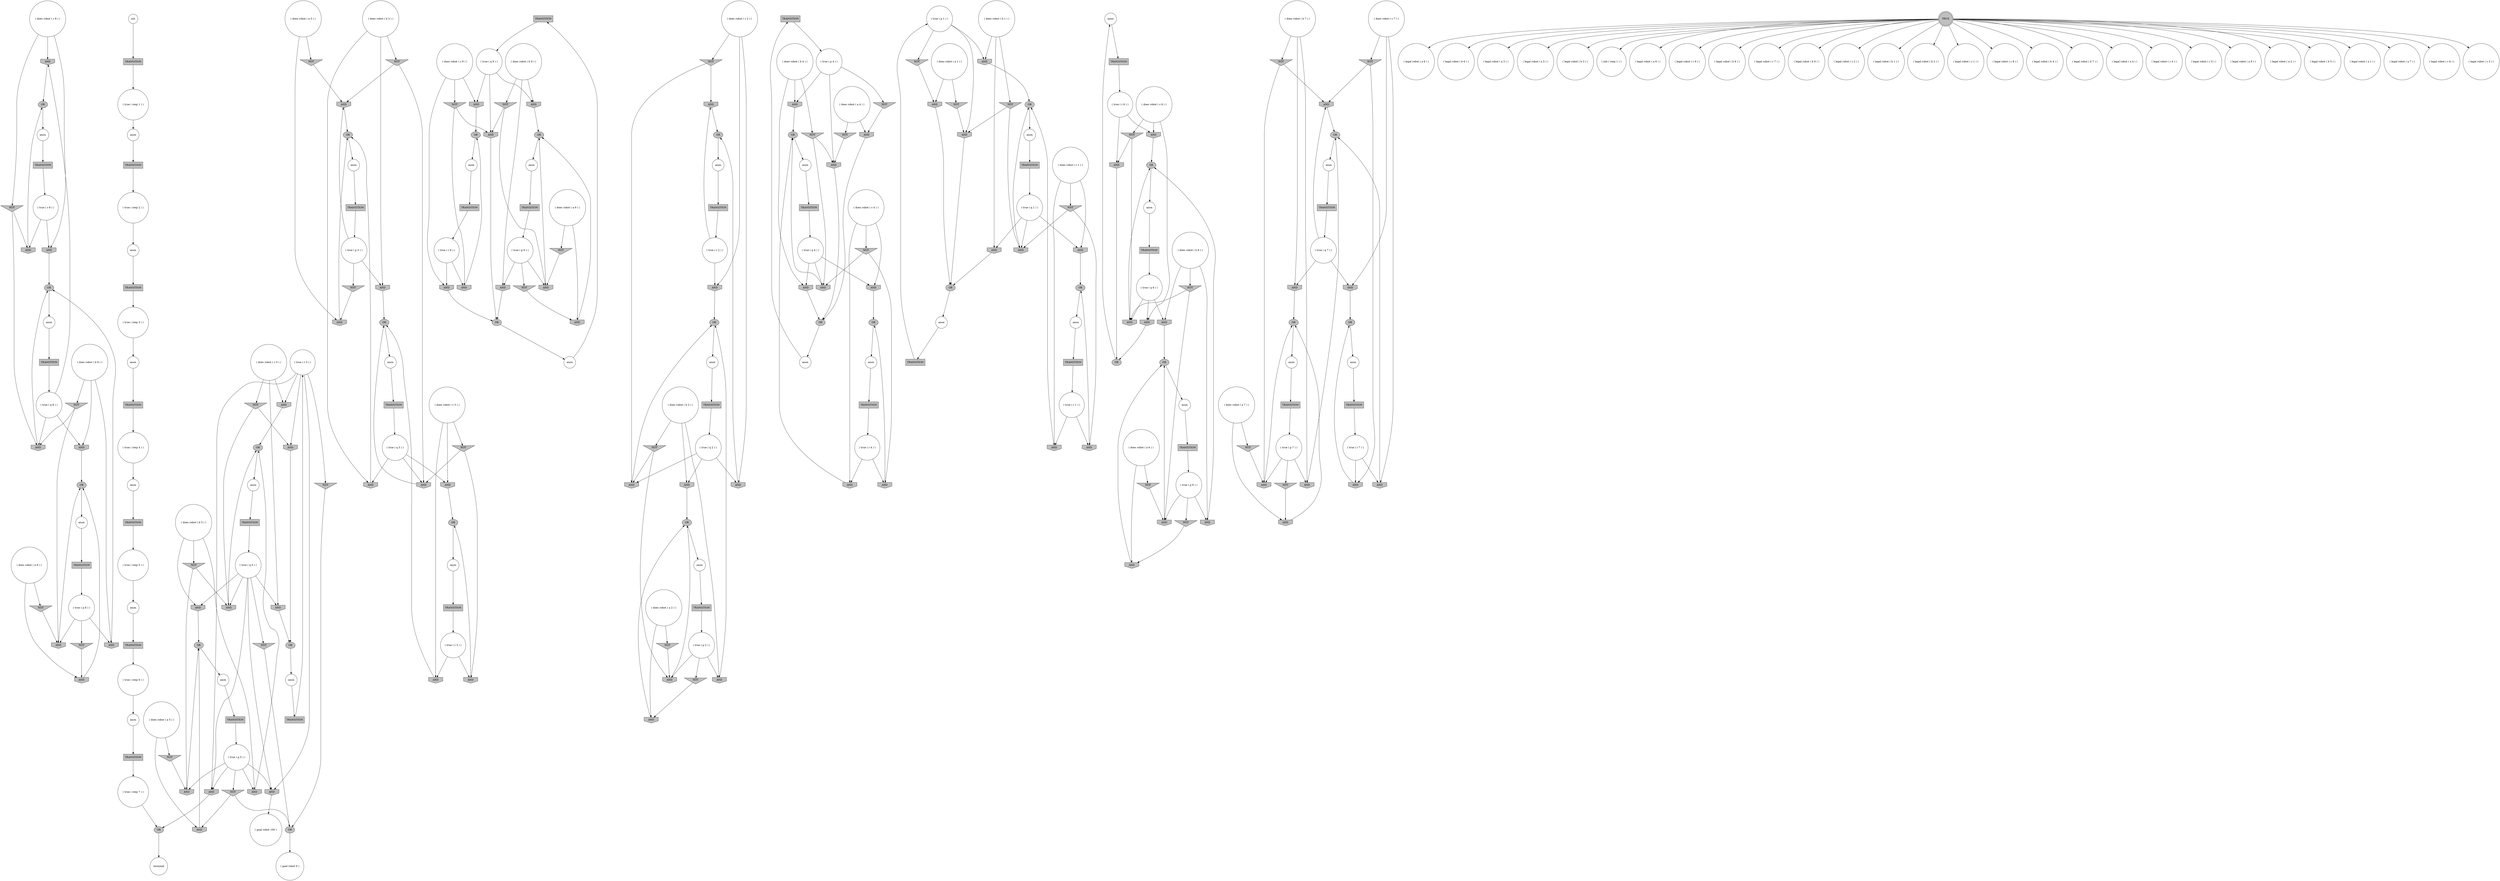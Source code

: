 digraph propNet
{
	"@e2a5ab9"[shape=invhouse, style= filled, fillcolor=grey, label="AND"]; "@e2a5ab9"->"@5554ea79"; 
	"@326147d9"[shape=ellipse, style= filled, fillcolor=grey, label="OR"]; "@326147d9"->"@10b41166"; 
	"@b364dcb"[shape=circle, style= filled, fillcolor=white, label="( does robot ( b 5 ) )"]; "@b364dcb"->"@50a69b6b"; "@b364dcb"->"@1b8d4c9a"; "@b364dcb"->"@1a2d502d"; 
	"@40c07527"[shape=invhouse, style= filled, fillcolor=grey, label="AND"]; "@40c07527"->"@495a2dc4"; 
	"@7eaa2ef2"[shape=circle, style= filled, fillcolor=white, label="( true ( q 8 ) )"]; "@7eaa2ef2"->"@e2a5ab9"; "@7eaa2ef2"->"@411b1d80"; "@7eaa2ef2"->"@2d9f90e3"; 
	"@268c858a"[shape=box, style= filled, fillcolor=grey, label="TRANSITION"]; "@268c858a"->"@5c0ad483"; 
	"@29b22d99"[shape=circle, style= filled, fillcolor=white, label="( does robot ( c 2 ) )"]; "@29b22d99"->"@70cfad31"; "@29b22d99"->"@5796de29"; "@29b22d99"->"@7bf52460"; 
	"@3852eef4"[shape=invhouse, style= filled, fillcolor=grey, label="AND"]; "@3852eef4"->"@47503458"; 
	"@268be9ef"[shape=circle, style= filled, fillcolor=white, label="( true ( r 2 ) )"]; "@268be9ef"->"@5796de29"; "@268be9ef"->"@5273a5d3"; 
	"@4604a96a"[shape=box, style= filled, fillcolor=grey, label="TRANSITION"]; "@4604a96a"->"@7307f742"; 
	"@2945c761"[shape=circle, style= filled, fillcolor=white, label="( true ( p 1 ) )"]; "@2945c761"->"@3fcac3fa"; "@2945c761"->"@24fe2558"; "@2945c761"->"@617d7c7f"; 
	"@1c87093"[shape=ellipse, style= filled, fillcolor=grey, label="OR"]; "@1c87093"->"@e56c3cf"; 
	"@7878529d"[shape=circle, style= filled, fillcolor=white, label="anon"]; "@7878529d"->"@3d6721bd"; 
	"@566a2f81"[shape=circle, style= filled, fillcolor=white, label="anon"]; "@566a2f81"->"@52257b34"; 
	"@815a3a1"[shape=circle, style= filled, fillcolor=white, label="( true ( step 7 ) )"]; "@815a3a1"->"@2d14d18f"; 
	"@7e4e194f"[shape=circle, style= filled, fillcolor=white, label="( does robot ( b 7 ) )"]; "@7e4e194f"->"@395fd251"; "@7e4e194f"->"@26796e1c"; "@7e4e194f"->"@20c62080"; 
	"@34115512"[shape=circle, style= filled, fillcolor=white, label="( true ( step 3 ) )"]; "@34115512"->"@71ce5e7a"; 
	"@6243487e"[shape=box, style= filled, fillcolor=grey, label="TRANSITION"]; "@6243487e"->"@4a6e0a9"; 
	"@28294f62"[shape=ellipse, style= filled, fillcolor=grey, label="OR"]; "@28294f62"->"@301abf87"; 
	"@4fb595f3"[shape=invtriangle, style= filled, fillcolor=grey, label="NOT"]; "@4fb595f3"->"@326147d9"; 
	"@2fbef1ac"[shape=circle, style= filled, fillcolor=white, label="( true ( q 6 ) )"]; "@2fbef1ac"->"@612e4cd"; "@2fbef1ac"->"@5ff6de1"; "@2fbef1ac"->"@6ad2b64e"; 
	"@190872ce"[shape=invhouse, style= filled, fillcolor=grey, label="AND"]; "@190872ce"->"@5e54777e"; 
	"@28a50da4"[shape=ellipse, style= filled, fillcolor=grey, label="OR"]; "@28a50da4"->"@6c229ed4"; 
	"@78cd6aa0"[shape=invhouse, style= filled, fillcolor=grey, label="AND"]; "@78cd6aa0"->"@40537935"; 
	"@35de4376"[shape=invtriangle, style= filled, fillcolor=grey, label="NOT"]; "@35de4376"->"@2d9f90e3"; "@35de4376"->"@131f139b"; 
	"@6789b939"[shape=ellipse, style= filled, fillcolor=grey, label="OR"]; "@6789b939"->"@2df824a"; 
	"@54cb2185"[shape=invhouse, style= filled, fillcolor=grey, label="AND"]; "@54cb2185"->"@1fe2c9bf"; 
	"@6ad2b64e"[shape=invhouse, style= filled, fillcolor=grey, label="AND"]; "@6ad2b64e"->"@10e9df"; 
	"@651e67c"[shape=circle, style= filled, fillcolor=white, label="( true ( r 9 ) )"]; "@651e67c"->"@71b493c6"; "@651e67c"->"@3852eef4"; 
	"@39edd9b3"[shape=circle, style= filled, fillcolor=white, label="anon"]; "@39edd9b3"->"@1abbbd0e"; 
	"@2d14d18f"[shape=ellipse, style= filled, fillcolor=grey, label="OR"]; "@2d14d18f"->"@31ca1a68"; 
	"@66fbf51d"[shape=ellipse, style= filled, fillcolor=grey, label="OR"]; "@66fbf51d"->"@279977bd"; 
	"@2df824a"[shape=circle, style= filled, fillcolor=white, label="anon"]; "@2df824a"->"@92ca580"; 
	"@38ca6cea"[shape=invtriangle, style= filled, fillcolor=grey, label="NOT"]; "@38ca6cea"->"@71b493c6"; "@38ca6cea"->"@63b5a40a"; 
	"@1b4b74a7"[shape=circle, style= filled, fillcolor=white, label="( true ( p 3 ) )"]; "@1b4b74a7"->"@40c07527"; "@1b4b74a7"->"@fcdfd19"; "@1b4b74a7"->"@79b0d33c"; 
	"@6d56d7c8"[shape=circle, style= filled, fillcolor=white, label="( does robot ( a 5 ) )"]; "@6d56d7c8"->"@6070c38c"; "@6d56d7c8"->"@247881db"; 
	"@1f2be27"[shape=circle, style= filled, fillcolor=white, label="( true ( step 1 ) )"]; "@1f2be27"->"@4d74f02c"; 
	"@2b302b69"[shape=invhouse, style= filled, fillcolor=grey, label="AND"]; "@2b302b69"->"@4b7361e2"; 
	"@41c7d56b"[shape=box, style= filled, fillcolor=grey, label="TRANSITION"]; "@41c7d56b"->"@3c0b655a"; 
	"@1abbbd0e"[shape=box, style= filled, fillcolor=grey, label="TRANSITION"]; "@1abbbd0e"->"@5d402eeb"; 
	"@699c9f16"[shape=box, style= filled, fillcolor=grey, label="TRANSITION"]; "@699c9f16"->"@46dab859"; 
	"@66c360a5"[shape=invtriangle, style= filled, fillcolor=grey, label="NOT"]; "@66c360a5"->"@4c4ab84c"; "@66c360a5"->"@24fe2558"; 
	"@495a2dc4"[shape=ellipse, style= filled, fillcolor=grey, label="OR"]; "@495a2dc4"->"@3f72c47b"; 
	"@4ccd21c"[shape=ellipse, style= filled, fillcolor=grey, label="OR"]; "@4ccd21c"->"@22f62eba"; 
	"@2d388e5e"[shape=invhouse, style= filled, fillcolor=grey, label="AND"]; "@2d388e5e"->"@62515263"; 
	"@65570c24"[shape=circle, style= filled, fillcolor=white, label="( does robot ( c 8 ) )"]; "@65570c24"->"@2b302b69"; "@65570c24"->"@e2a5ab9"; "@65570c24"->"@35de4376"; 
	"@5c76458f"[shape=circle, style= filled, fillcolor=white, label="( does robot ( b 9 ) )"]; "@5c76458f"->"@4413515e"; "@5c76458f"->"@1fbbc779"; "@5c76458f"->"@58d0deb5"; 
	"@cb8d09d"[shape=circle, style= filled, fillcolor=white, label="( true ( q 4 ) )"]; "@cb8d09d"->"@de26e52"; "@cb8d09d"->"@19a9bea3"; "@cb8d09d"->"@2259a735"; 
	"@75fc25e5"[shape=circle, style= filled, fillcolor=white, label="( does robot ( c 3 ) )"]; "@75fc25e5"->"@4959d87f"; "@75fc25e5"->"@7d1c19e6"; "@75fc25e5"->"@192425a"; 
	"@11082823"[shape=circle, style= filled, fillcolor=white, label="( legal robot ( a 6 ) )"]; 
	"@5b4bc4e6"[shape=circle, style= filled, fillcolor=white, label="( legal robot ( b 6 ) )"]; 
	"@56f2c96c"[shape=circle, style= filled, fillcolor=white, label="( legal robot ( a 3 ) )"]; 
	"@4f2d26d2"[shape=box, style= filled, fillcolor=grey, label="TRANSITION"]; "@4f2d26d2"->"@cb8d09d"; 
	"@20c62080"[shape=invhouse, style= filled, fillcolor=grey, label="AND"]; "@20c62080"->"@367c218e"; 
	"@32b95f72"[shape=circle, style= filled, fillcolor=white, label="anon"]; "@32b95f72"->"@314af9f7"; 
	"@50a69b6b"[shape=invhouse, style= filled, fillcolor=grey, label="AND"]; "@50a69b6b"->"@66fbf51d"; 
	"@5484ff20"[shape=circle, style= filled, fillcolor=white, label="anon"]; "@5484ff20"->"@41c7d56b"; 
	"@3d950e0a"[shape=circle, style= filled, fillcolor=white, label="anon"]; "@3d950e0a"->"@4f2d26d2"; 
	"@11742dfe"[shape=invhouse, style= filled, fillcolor=grey, label="AND"]; "@11742dfe"->"@6789b939"; 
	"@192425a"[shape=invhouse, style= filled, fillcolor=grey, label="AND"]; "@192425a"->"@4c4b11e9"; 
	"@6483e5f1"[shape=circle, style= filled, fillcolor=white, label="( legal robot ( a 5 ) )"]; 
	"@7cbdb375"[shape=circle, style= filled, fillcolor=white, label="anon"]; "@7cbdb375"->"@20ca5bff"; 
	"@4cad4d40"[shape=invhouse, style= filled, fillcolor=grey, label="AND"]; "@4cad4d40"->"@54e9a7c2"; 
	"@e56c3cf"[shape=circle, style= filled, fillcolor=white, label="anon"]; "@e56c3cf"->"@66f9104a"; 
	"@22cf3539"[shape=ellipse, style= filled, fillcolor=grey, label="OR"]; "@22cf3539"->"@51af4309"; 
	"@1b1402c4"[shape=invtriangle, style= filled, fillcolor=grey, label="NOT"]; "@1b1402c4"->"@7463e563"; 
	"@71b493c6"[shape=invhouse, style= filled, fillcolor=grey, label="AND"]; "@71b493c6"->"@62515263"; 
	"@72ebf3f0"[shape=circle, style= filled, fillcolor=white, label="( goal robot 100 )"]; 
	"@6460029d"[shape=circle, style= filled, fillcolor=white, label="( legal robot ( b 3 ) )"]; 
	"@7bf52460"[shape=invhouse, style= filled, fillcolor=grey, label="AND"]; "@7bf52460"->"@16e9b4bb"; 
	"@6a6014f7"[shape=invhouse, style= filled, fillcolor=grey, label="AND"]; "@6a6014f7"->"@4b7361e2"; 
	"@69c0bee6"[shape=circle, style= filled, fillcolor=white, label="anon"]; "@69c0bee6"->"@3160e069"; 
	"@5a83b00f"[shape=circle, style= filled, fillcolor=white, label="( does robot ( b 4 ) )"]; "@5a83b00f"->"@7b9bd735"; "@5a83b00f"->"@2259a735"; "@5a83b00f"->"@5b76de14"; 
	"@2bbd9de3"[shape=circle, style= filled, fillcolor=white, label="( true ( step 5 ) )"]; "@2bbd9de3"->"@2c704cf5"; 
	"@25861086"[shape=invhouse, style= filled, fillcolor=grey, label="AND"]; "@25861086"->"@2e6f947b"; 
	"@633a1778"[shape=invhouse, style= filled, fillcolor=grey, label="AND"]; "@633a1778"->"@10e9df"; 
	"@1d1d2066"[shape=invtriangle, style= filled, fillcolor=grey, label="NOT"]; "@1d1d2066"->"@633a1778"; "@1d1d2066"->"@5ff6de1"; 
	"@29909385"[shape=box, style= filled, fillcolor=grey, label="TRANSITION"]; "@29909385"->"@7eaa2ef2"; 
	"@58d51a54"[shape=invhouse, style= filled, fillcolor=grey, label="AND"]; "@58d51a54"->"@367c218e"; 
	"@4b6c06dd"[shape=circle, style= filled, fillcolor=white, label="( init ( step 1 ) )"]; 
	"@7e9f5cc"[shape=circle, style= filled, fillcolor=white, label="( legal robot ( a 8 ) )"]; 
	"@647fc8b2"[shape=circle, style= filled, fillcolor=white, label="( true ( q 7 ) )"]; "@647fc8b2"->"@3bce4a8a"; "@647fc8b2"->"@6dcd2197"; "@647fc8b2"->"@20c62080"; 
	"@279977bd"[shape=circle, style= filled, fillcolor=white, label="anon"]; "@279977bd"->"@53933acb"; 
	"@6257828d"[shape=invtriangle, style= filled, fillcolor=grey, label="NOT"]; "@6257828d"->"@24fe2558"; 
	"@64bbf7aa"[shape=invtriangle, style= filled, fillcolor=grey, label="NOT"]; "@64bbf7aa"->"@7080ed90"; 
	"@7d1c19e6"[shape=invtriangle, style= filled, fillcolor=grey, label="NOT"]; "@7d1c19e6"->"@6f3b625b"; "@7d1c19e6"->"@3fe88b35"; 
	"@1fbbc779"[shape=invhouse, style= filled, fillcolor=grey, label="AND"]; "@1fbbc779"->"@40537935"; 
	"@622b2af3"[shape=circle, style= filled, fillcolor=white, label="anon"]; "@622b2af3"->"@2f4c7a98"; 
	"@1cad7d80"[shape=circle, style= filled, fillcolor=white, label="( legal robot ( c 9 ) )"]; 
	"@48c5186e"[shape=circle, style= filled, fillcolor=white, label="( legal robot ( b 8 ) )"]; 
	"@9be1041"[shape=circle, style= filled, fillcolor=white, label="( does robot ( c 6 ) )"]; "@9be1041"->"@1d1d2066"; "@9be1041"->"@6a643edd"; "@9be1041"->"@6ad2b64e"; 
	"@283aa791"[shape=circle, style= filled, fillcolor=white, label="anon"]; "@283aa791"->"@3dd81ec9"; 
	"@3a0b2c64"[shape=invhouse, style= filled, fillcolor=grey, label="AND"]; "@3a0b2c64"->"@6d352447"; 
	"@53933acb"[shape=box, style= filled, fillcolor=grey, label="TRANSITION"]; "@53933acb"->"@6b7599cc"; 
	"@3a87d472"[shape=circle, style= filled, fillcolor=white, label="( legal robot ( c 7 ) )"]; 
	"@12d28dfa"[shape=box, style= filled, fillcolor=grey, label="TRANSITION"]; "@12d28dfa"->"@29422384"; 
	"@19ded4c9"[shape=invtriangle, style= filled, fillcolor=grey, label="NOT"]; "@19ded4c9"->"@7463e563"; "@19ded4c9"->"@5ff6de1"; 
	"@62515263"[shape=ellipse, style= filled, fillcolor=grey, label="OR"]; "@62515263"->"@48f81402"; 
	"@13ca5df9"[shape=invhouse, style= filled, fillcolor=grey, label="AND"]; "@13ca5df9"->"@495a2dc4"; 
	"@10b41166"[shape=circle, style= filled, fillcolor=white, label="( goal robot 0 )"]; 
	"@20ca5bff"[shape=box, style= filled, fillcolor=grey, label="TRANSITION"]; "@20ca5bff"->"@2bbd9de3"; 
	"@24fe2558"[shape=invhouse, style= filled, fillcolor=grey, label="AND"]; "@24fe2558"->"@5e54777e"; 
	"@2e831a91"[shape=circle, style= filled, fillcolor=white, label="( legal robot ( b 9 ) )"]; 
	"@4ab83be0"[shape=circle, style= filled, fillcolor=white, label="( legal robot ( c 2 ) )"]; 
	"@76f1fad1"[shape=box, style= filled, fillcolor=grey, label="TRANSITION"]; "@76f1fad1"->"@1b275a34"; 
	"@919db9e"[shape=circle, style= filled, fillcolor=white, label="( legal robot ( b 1 ) )"]; 
	"@67cec874"[shape=circle, style= filled, fillcolor=white, label="( does robot ( c 9 ) )"]; "@67cec874"->"@3852eef4"; "@67cec874"->"@2d388e5e"; "@67cec874"->"@38ca6cea"; 
	"@5554ea79"[shape=ellipse, style= filled, fillcolor=grey, label="OR"]; "@5554ea79"->"@39edd9b3"; 
	"@3d6721bd"[shape=box, style= filled, fillcolor=grey, label="TRANSITION"]; "@3d6721bd"->"@34115512"; 
	"@3435ec9"[shape=invhouse, style= filled, fillcolor=grey, label="AND"]; "@3435ec9"->"@5e54777e"; 
	"@16fbcb70"[shape=box, style= filled, fillcolor=grey, label="TRANSITION"]; "@16fbcb70"->"@2fbef1ac"; 
	"@411b1d80"[shape=invhouse, style= filled, fillcolor=grey, label="AND"]; "@411b1d80"->"@7c187c8"; 
	"@a166bd"[shape=circle, style= filled, fillcolor=white, label="( legal robot ( b 2 ) )"]; 
	"@76136c55"[shape=circle, style= filled, fillcolor=white, label="( true ( p 9 ) )"]; "@76136c55"->"@4413515e"; "@76136c55"->"@78cd6aa0"; "@76136c55"->"@64bbf7aa"; 
	"@2c704cf5"[shape=circle, style= filled, fillcolor=white, label="anon"]; "@2c704cf5"->"@6ce931d9"; 
	"@6e8ef177"[shape=invhouse, style= filled, fillcolor=grey, label="AND"]; "@6e8ef177"->"@2e6f947b"; 
	"@5273a5d3"[shape=invhouse, style= filled, fillcolor=grey, label="AND"]; "@5273a5d3"->"@16e9b4bb"; 
	"@1b275a34"[shape=circle, style= filled, fillcolor=white, label="( true ( q 2 ) )"]; "@1b275a34"->"@3e4ac866"; "@1b275a34"->"@52a34783"; "@1b275a34"->"@7bf52460"; 
	"@2c1533c8"[shape=circle, style= filled, fillcolor=white, label="( legal robot ( c 1 ) )"]; 
	"@de26e52"[shape=invhouse, style= filled, fillcolor=grey, label="AND"]; "@de26e52"->"@1c87093"; 
	"@13505258"[shape=invtriangle, style= filled, fillcolor=grey, label="NOT"]; "@13505258"->"@41e8e144"; 
	"@4c842d9a"[shape=ellipse, style= filled, fillcolor=grey, label="OR"]; "@4c842d9a"->"@79ce00b4"; 
	"@889ec59"[shape=box, style= filled, fillcolor=grey, label="TRANSITION"]; "@889ec59"->"@815a3a1"; 
	"@5075c744"[shape=ellipse, style= filled, fillcolor=grey, label="OR"]; "@5075c744"->"@646d6aa0"; 
	"@52a34783"[shape=invhouse, style= filled, fillcolor=grey, label="AND"]; "@52a34783"->"@54e9a7c2"; 
	"@646d6aa0"[shape=circle, style= filled, fillcolor=white, label="anon"]; "@646d6aa0"->"@6243487e"; 
	"@15535a58"[shape=circle, style= filled, fillcolor=white, label="( does robot ( a 7 ) )"]; "@15535a58"->"@13505258"; "@15535a58"->"@58d51a54"; 
	"@92ca580"[shape=box, style= filled, fillcolor=grey, label="TRANSITION"]; "@92ca580"->"@627787a5"; 
	"@1b78efd8"[shape=box, style= filled, fillcolor=grey, label="TRANSITION"]; "@1b78efd8"->"@2945c761"; 
	"@f7f0d94"[shape=circle, style= filled, fillcolor=white, label="anon"]; "@f7f0d94"->"@52c51614"; 
	"@66952905"[shape=doublecircle, style= filled, fillcolor=grey, label="TRUE"]; "@66952905"->"@4b6c06dd"; "@66952905"->"@7e9f5cc"; "@66952905"->"@23faa614"; "@66952905"->"@21453d72"; "@66952905"->"@3c70315"; "@66952905"->"@1cad7d80"; "@66952905"->"@11082823"; "@66952905"->"@48c5186e"; "@66952905"->"@29978933"; "@66952905"->"@5b4bc4e6"; "@66952905"->"@56f2c96c"; "@66952905"->"@3a87d472"; "@66952905"->"@5631573"; "@66952905"->"@6483e5f1"; "@66952905"->"@2b8ca663"; "@66952905"->"@2e831a91"; "@66952905"->"@4ab83be0"; "@66952905"->"@62d844a9"; "@66952905"->"@f6d64c5"; "@66952905"->"@7e9b59a2"; "@66952905"->"@919db9e"; "@66952905"->"@1bb0889a"; "@66952905"->"@a166bd"; "@66952905"->"@6460029d"; "@66952905"->"@5d85fe0c"; "@66952905"->"@420a6d35"; "@66952905"->"@1effc3eb"; "@66952905"->"@2c1533c8"; 
	"@6d3136e5"[shape=invtriangle, style= filled, fillcolor=grey, label="NOT"]; "@6d3136e5"->"@3a0b2c64"; 
	"@612e4cd"[shape=invhouse, style= filled, fillcolor=grey, label="AND"]; "@612e4cd"->"@6d352447"; 
	"@3c70315"[shape=circle, style= filled, fillcolor=white, label="( legal robot ( b 7 ) )"]; 
	"@5c0ad483"[shape=circle, style= filled, fillcolor=white, label="( true ( q 9 ) )"]; "@5c0ad483"->"@1fbbc779"; "@5c0ad483"->"@2d388e5e"; "@5c0ad483"->"@63b5a40a"; 
	"@37cd3dd7"[shape=box, style= filled, fillcolor=grey, label="TRANSITION"]; "@37cd3dd7"->"@7b34c5ff"; 
	"@5b76de14"[shape=invhouse, style= filled, fillcolor=grey, label="AND"]; "@5b76de14"->"@439067e5"; 
	"@66f9104a"[shape=box, style= filled, fillcolor=grey, label="TRANSITION"]; "@66f9104a"->"@19123eb0"; 
	"@4b7361e2"[shape=ellipse, style= filled, fillcolor=grey, label="OR"]; "@4b7361e2"->"@41f6321"; 
	"@52c51614"[shape=box, style= filled, fillcolor=grey, label="TRANSITION"]; "@52c51614"->"@201d592a"; 
	"@677af46e"[shape=circle, style= filled, fillcolor=white, label="( does robot ( b 2 ) )"]; "@677af46e"->"@3e4ac866"; "@677af46e"->"@394596d5"; "@677af46e"->"@4cad4d40"; 
	"@6a643edd"[shape=invhouse, style= filled, fillcolor=grey, label="AND"]; "@6a643edd"->"@28a50da4"; 
	"@20c3e967"[shape=circle, style= filled, fillcolor=white, label="init"]; "@20c3e967"->"@1e1079ff"; 
	"@f6d64c5"[shape=circle, style= filled, fillcolor=white, label="( legal robot ( a 2 ) )"]; 
	"@f4e40da"[shape=invtriangle, style= filled, fillcolor=grey, label="NOT"]; "@f4e40da"->"@344e17f9"; 
	"@da2da17"[shape=circle, style= filled, fillcolor=white, label="anon"]; "@da2da17"->"@889ec59"; 
	"@9e21f52"[shape=invtriangle, style= filled, fillcolor=grey, label="NOT"]; "@9e21f52"->"@78cd6aa0"; 
	"@21e3cc77"[shape=invhouse, style= filled, fillcolor=grey, label="AND"]; "@21e3cc77"->"@66fbf51d"; 
	"@6b7599cc"[shape=circle, style= filled, fillcolor=white, label="( true ( q 5 ) )"]; "@6b7599cc"->"@21e3cc77"; "@6b7599cc"->"@1b8d4c9a"; "@6b7599cc"->"@1e9af0b1"; "@6b7599cc"->"@5d17c0eb"; "@6b7599cc"->"@9f07597"; "@6b7599cc"->"@4914a947"; 
	"@395fd251"[shape=invtriangle, style= filled, fillcolor=grey, label="NOT"]; "@395fd251"->"@6dcd2197"; "@395fd251"->"@41e8e144"; 
	"@7b34c5ff"[shape=circle, style= filled, fillcolor=white, label="( true ( step 4 ) )"]; "@7b34c5ff"->"@7cbdb375"; 
	"@3970ae0"[shape=box, style= filled, fillcolor=grey, label="TRANSITION"]; "@3970ae0"->"@1c45ce17"; 
	"@63a6b16f"[shape=invtriangle, style= filled, fillcolor=grey, label="NOT"]; "@63a6b16f"->"@6dcd2197"; "@63a6b16f"->"@54cb2185"; 
	"@5c0e920f"[shape=box, style= filled, fillcolor=grey, label="TRANSITION"]; "@5c0e920f"->"@6a8ef455"; 
	"@41f6321"[shape=circle, style= filled, fillcolor=white, label="anon"]; "@41f6321"->"@29909385"; 
	"@3c0b655a"[shape=circle, style= filled, fillcolor=white, label="( true ( r 3 ) )"]; "@3c0b655a"->"@4959d87f"; "@3c0b655a"->"@3fe88b35"; 
	"@3be0e954"[shape=circle, style= filled, fillcolor=white, label="anon"]; "@3be0e954"->"@455dd32a"; 
	"@7b712193"[shape=circle, style= filled, fillcolor=white, label="anon"]; "@7b712193"->"@1b78efd8"; 
	"@6a8ef455"[shape=circle, style= filled, fillcolor=white, label="( true ( r 1 ) )"]; "@6a8ef455"->"@7527e2ee"; "@6a8ef455"->"@6e8ef177"; 
	"@5ff6de1"[shape=invhouse, style= filled, fillcolor=grey, label="AND"]; "@5ff6de1"->"@28a50da4"; 
	"@1d4fcd9a"[shape=box, style= filled, fillcolor=grey, label="TRANSITION"]; "@1d4fcd9a"->"@651e67c"; 
	"@75a9883d"[shape=invtriangle, style= filled, fillcolor=grey, label="NOT"]; "@75a9883d"->"@40c07527"; 
	"@394596d5"[shape=invtriangle, style= filled, fillcolor=grey, label="NOT"]; "@394596d5"->"@52a34783"; "@394596d5"->"@7b19753"; 
	"@29422384"[shape=circle, style= filled, fillcolor=white, label="( true ( q 3 ) )"]; "@29422384"->"@6f3b625b"; "@29422384"->"@13ca5df9"; "@29422384"->"@192425a"; 
	"@1f7d2f0e"[shape=circle, style= filled, fillcolor=white, label="anon"]; "@1f7d2f0e"->"@5c0e920f"; 
	"@23faa614"[shape=circle, style= filled, fillcolor=white, label="( legal robot ( c 8 ) )"]; 
	"@54e9a7c2"[shape=ellipse, style= filled, fillcolor=grey, label="OR"]; "@54e9a7c2"->"@3804dd1b"; 
	"@5f3c296b"[shape=circle, style= filled, fillcolor=white, label="( does robot ( b 1 ) )"]; "@5f3c296b"->"@3435ec9"; "@5f3c296b"->"@66c360a5"; "@5f3c296b"->"@617d7c7f"; 
	"@7463e563"[shape=invhouse, style= filled, fillcolor=grey, label="AND"]; "@7463e563"->"@6d352447"; 
	"@5e4b2b75"[shape=invhouse, style= filled, fillcolor=grey, label="AND"]; "@5e4b2b75"->"@1c87093"; 
	"@7f9480b8"[shape=invtriangle, style= filled, fillcolor=grey, label="NOT"]; "@7f9480b8"->"@4c4ab84c"; "@7f9480b8"->"@6e8ef177"; 
	"@3fcac3fa"[shape=invtriangle, style= filled, fillcolor=grey, label="NOT"]; "@3fcac3fa"->"@190872ce"; 
	"@2af6a882"[shape=invhouse, style= filled, fillcolor=grey, label="AND"]; "@2af6a882"->"@28a50da4"; 
	"@19852a81"[shape=circle, style= filled, fillcolor=white, label="( does robot ( a 3 ) )"]; "@19852a81"->"@1ca37c6a"; "@19852a81"->"@75a9883d"; 
	"@5903d246"[shape=circle, style= filled, fillcolor=white, label="( does robot ( a 9 ) )"]; "@5903d246"->"@9e21f52"; "@5903d246"->"@7080ed90"; 
	"@3dd81ec9"[shape=box, style= filled, fillcolor=grey, label="TRANSITION"]; "@3dd81ec9"->"@76136c55"; 
	"@1c45ce17"[shape=circle, style= filled, fillcolor=white, label="( true ( p 2 ) )"]; "@1c45ce17"->"@445ead9d"; "@1c45ce17"->"@7b19753"; "@1c45ce17"->"@4cad4d40"; 
	"@46dab859"[shape=circle, style= filled, fillcolor=white, label="( true ( step 2 ) )"]; "@46dab859"->"@7878529d"; 
	"@4c4b11e9"[shape=ellipse, style= filled, fillcolor=grey, label="OR"]; "@4c4b11e9"->"@5484ff20"; 
	"@11b9d4d8"[shape=circle, style= filled, fillcolor=white, label="( true ( p 8 ) )"]; "@11b9d4d8"->"@7f1fc4b8"; "@11b9d4d8"->"@6a6014f7"; "@11b9d4d8"->"@5f9299f5"; 
	"@131f139b"[shape=invhouse, style= filled, fillcolor=grey, label="AND"]; "@131f139b"->"@5554ea79"; 
	"@6c229ed4"[shape=circle, style= filled, fillcolor=white, label="anon"]; "@6c229ed4"->"@16fbcb70"; 
	"@445ead9d"[shape=invtriangle, style= filled, fillcolor=grey, label="NOT"]; "@445ead9d"->"@23d8417c"; 
	"@5d17c0eb"[shape=invhouse, style= filled, fillcolor=grey, label="AND"]; "@5d17c0eb"->"@2d14d18f"; 
	"@6fef3212"[shape=invtriangle, style= filled, fillcolor=grey, label="NOT"]; "@6fef3212"->"@6f3b625b"; "@6fef3212"->"@40c07527"; 
	"@7b19753"[shape=invhouse, style= filled, fillcolor=grey, label="AND"]; "@7b19753"->"@22cf3539"; 
	"@6070c38c"[shape=invtriangle, style= filled, fillcolor=grey, label="NOT"]; "@6070c38c"->"@14eac7c8"; 
	"@fcdfd19"[shape=invtriangle, style= filled, fillcolor=grey, label="NOT"]; "@fcdfd19"->"@1ca37c6a"; 
	"@4914a947"[shape=invhouse, style= filled, fillcolor=grey, label="AND"]; "@4914a947"->"@6789b939"; 
	"@2c1450bd"[shape=ellipse, style= filled, fillcolor=grey, label="OR"]; "@2c1450bd"->"@69c0bee6"; 
	"@62d844a9"[shape=circle, style= filled, fillcolor=white, label="( legal robot ( a 9 ) )"]; 
	"@5d402eeb"[shape=circle, style= filled, fillcolor=white, label="( true ( r 8 ) )"]; "@5d402eeb"->"@2b302b69"; "@5d402eeb"->"@131f139b"; 
	"@4a690247"[shape=circle, style= filled, fillcolor=white, label="( true ( p 6 ) )"]; "@4a690247"->"@6d3136e5"; "@4a690247"->"@7463e563"; "@4a690247"->"@2af6a882"; 
	"@4977fa9a"[shape=invhouse, style= filled, fillcolor=grey, label="AND"]; "@4977fa9a"->"@28294f62"; 
	"@6d352447"[shape=ellipse, style= filled, fillcolor=grey, label="OR"]; "@6d352447"->"@3be0e954"; 
	"@52257b34"[shape=box, style= filled, fillcolor=grey, label="TRANSITION"]; "@52257b34"->"@7adafa2c"; 
	"@3248bc64"[shape=invtriangle, style= filled, fillcolor=grey, label="NOT"]; "@3248bc64"->"@326147d9"; "@3248bc64"->"@247881db"; 
	"@4413515e"[shape=invhouse, style= filled, fillcolor=grey, label="AND"]; "@4413515e"->"@47503458"; 
	"@6f3b625b"[shape=invhouse, style= filled, fillcolor=grey, label="AND"]; "@6f3b625b"->"@4c842d9a"; 
	"@1b609c13"[shape=circle, style= filled, fillcolor=white, label="( does robot ( c 7 ) )"]; "@1b609c13"->"@3bce4a8a"; "@1b609c13"->"@63a6b16f"; "@1b609c13"->"@71a2f5b1"; 
	"@1b8d4c9a"[shape=invhouse, style= filled, fillcolor=grey, label="AND"]; "@1b8d4c9a"->"@2c1450bd"; 
	"@79ce00b4"[shape=circle, style= filled, fillcolor=white, label="anon"]; "@79ce00b4"->"@12d28dfa"; 
	"@26796e1c"[shape=invhouse, style= filled, fillcolor=grey, label="AND"]; "@26796e1c"->"@4ccd21c"; 
	"@1e9af0b1"[shape=invhouse, style= filled, fillcolor=grey, label="AND"]; "@1e9af0b1"->"@72ebf3f0"; 
	"@16e9b4bb"[shape=ellipse, style= filled, fillcolor=grey, label="OR"]; "@16e9b4bb"->"@49586cbd"; 
	"@2377ff35"[shape=circle, style= filled, fillcolor=white, label="( does robot ( a 6 ) )"]; "@2377ff35"->"@1b1402c4"; "@2377ff35"->"@3a0b2c64"; 
	"@71ce5e7a"[shape=circle, style= filled, fillcolor=white, label="anon"]; "@71ce5e7a"->"@37cd3dd7"; 
	"@4c4ab84c"[shape=invhouse, style= filled, fillcolor=grey, label="AND"]; "@4c4ab84c"->"@5075c744"; 
	"@7eac4d3b"[shape=invhouse, style= filled, fillcolor=grey, label="AND"]; "@7eac4d3b"->"@7c187c8"; 
	"@5796de29"[shape=invhouse, style= filled, fillcolor=grey, label="AND"]; "@5796de29"->"@54e9a7c2"; 
	"@40974600"[shape=box, style= filled, fillcolor=grey, label="TRANSITION"]; "@40974600"->"@268be9ef"; 
	"@32f9f91d"[shape=circle, style= filled, fillcolor=white, label="( does robot ( a 8 ) )"]; "@32f9f91d"->"@7eac4d3b"; "@32f9f91d"->"@3951f910"; 
	"@24bf1f20"[shape=circle, style= filled, fillcolor=white, label="( does robot ( c 1 ) )"]; "@24bf1f20"->"@7527e2ee"; "@24bf1f20"->"@25861086"; "@24bf1f20"->"@7f9480b8"; 
	"@4d2f9924"[shape=circle, style= filled, fillcolor=white, label="( does robot ( b 3 ) )"]; "@4d2f9924"->"@13ca5df9"; "@4d2f9924"->"@6fef3212"; "@4d2f9924"->"@79b0d33c"; 
	"@3bce4a8a"[shape=invhouse, style= filled, fillcolor=grey, label="AND"]; "@3bce4a8a"->"@1fe2c9bf"; 
	"@61e090ee"[shape=invtriangle, style= filled, fillcolor=grey, label="NOT"]; "@61e090ee"->"@19a9bea3"; "@61e090ee"->"@5e4b2b75"; 
	"@1fe2c9bf"[shape=ellipse, style= filled, fillcolor=grey, label="OR"]; "@1fe2c9bf"->"@622b2af3"; 
	"@63a1bc40"[shape=circle, style= filled, fillcolor=white, label="( does robot ( a 4 ) )"]; "@63a1bc40"->"@4977fa9a"; "@63a1bc40"->"@f4e40da"; 
	"@5675b3ee"[shape=invtriangle, style= filled, fillcolor=grey, label="NOT"]; "@5675b3ee"->"@4977fa9a"; 
	"@1bb0889a"[shape=circle, style= filled, fillcolor=white, label="( legal robot ( a 1 ) )"]; 
	"@7b9bd735"[shape=invtriangle, style= filled, fillcolor=grey, label="NOT"]; "@7b9bd735"->"@19a9bea3"; "@7b9bd735"->"@344e17f9"; 
	"@4a6e0a9"[shape=circle, style= filled, fillcolor=white, label="( true ( q 1 ) )"]; "@4a6e0a9"->"@4c4ab84c"; "@4a6e0a9"->"@3435ec9"; "@4a6e0a9"->"@25861086"; 
	"@4959d87f"[shape=invhouse, style= filled, fillcolor=grey, label="AND"]; "@4959d87f"->"@4c842d9a"; 
	"@314af9f7"[shape=box, style= filled, fillcolor=grey, label="TRANSITION"]; "@314af9f7"->"@11b9d4d8"; 
	"@40537935"[shape=ellipse, style= filled, fillcolor=grey, label="OR"]; "@40537935"->"@283aa791"; 
	"@2f4c7a98"[shape=box, style= filled, fillcolor=grey, label="TRANSITION"]; "@2f4c7a98"->"@6405ce40"; 
	"@7080ed90"[shape=invhouse, style= filled, fillcolor=grey, label="AND"]; "@7080ed90"->"@40537935"; 
	"@9f07597"[shape=invtriangle, style= filled, fillcolor=grey, label="NOT"]; "@9f07597"->"@326147d9"; 
	"@1effc3eb"[shape=circle, style= filled, fillcolor=white, label="( legal robot ( c 3 ) )"]; 
	"@76539f0d"[shape=invhouse, style= filled, fillcolor=grey, label="AND"]; "@76539f0d"->"@439067e5"; 
	"@1ca37c6a"[shape=invhouse, style= filled, fillcolor=grey, label="AND"]; "@1ca37c6a"->"@495a2dc4"; 
	"@3e4ac866"[shape=invhouse, style= filled, fillcolor=grey, label="AND"]; "@3e4ac866"->"@22cf3539"; 
	"@2e6f947b"[shape=ellipse, style= filled, fillcolor=grey, label="OR"]; "@2e6f947b"->"@1f7d2f0e"; 
	"@2259a735"[shape=invhouse, style= filled, fillcolor=grey, label="AND"]; "@2259a735"->"@28294f62"; 
	"@31ca1a68"[shape=circle, style= filled, fillcolor=white, label="terminal"]; 
	"@301abf87"[shape=circle, style= filled, fillcolor=white, label="anon"]; "@301abf87"->"@4604a96a"; 
	"@588491b8"[shape=invtriangle, style= filled, fillcolor=grey, label="NOT"]; "@588491b8"->"@7b19753"; 
	"@3804dd1b"[shape=circle, style= filled, fillcolor=white, label="anon"]; "@3804dd1b"->"@76f1fad1"; 
	"@1a2d502d"[shape=invtriangle, style= filled, fillcolor=grey, label="NOT"]; "@1a2d502d"->"@21e3cc77"; "@1a2d502d"->"@14eac7c8"; 
	"@10e9df"[shape=ellipse, style= filled, fillcolor=grey, label="OR"]; "@10e9df"->"@566a2f81"; 
	"@7adafa2c"[shape=circle, style= filled, fillcolor=white, label="( true ( r 6 ) )"]; "@7adafa2c"->"@633a1778"; "@7adafa2c"->"@6a643edd"; 
	"@5c71949b"[shape=invhouse, style= filled, fillcolor=grey, label="AND"]; "@5c71949b"->"@66fbf51d"; 
	"@455dd32a"[shape=box, style= filled, fillcolor=grey, label="TRANSITION"]; "@455dd32a"->"@4a690247"; 
	"@7307f742"[shape=circle, style= filled, fillcolor=white, label="( true ( p 4 ) )"]; "@7307f742"->"@344e17f9"; "@7307f742"->"@5b76de14"; "@7307f742"->"@5675b3ee"; 
	"@5e54777e"[shape=ellipse, style= filled, fillcolor=grey, label="OR"]; "@5e54777e"->"@7b712193"; 
	"@49586cbd"[shape=circle, style= filled, fillcolor=white, label="anon"]; "@49586cbd"->"@40974600"; 
	"@51af4309"[shape=circle, style= filled, fillcolor=white, label="anon"]; "@51af4309"->"@3970ae0"; 
	"@41e8e144"[shape=invhouse, style= filled, fillcolor=grey, label="AND"]; "@41e8e144"->"@367c218e"; 
	"@5631573"[shape=circle, style= filled, fillcolor=white, label="( legal robot ( c 4 ) )"]; 
	"@389d5793"[shape=circle, style= filled, fillcolor=white, label="( does robot ( c 4 ) )"]; "@389d5793"->"@de26e52"; "@389d5793"->"@61e090ee"; "@389d5793"->"@76539f0d"; 
	"@3ec19fbf"[shape=circle, style= filled, fillcolor=white, label="( does robot ( b 6 ) )"]; "@3ec19fbf"->"@612e4cd"; "@3ec19fbf"->"@19ded4c9"; "@3ec19fbf"->"@2af6a882"; 
	"@19af9e98"[shape=invtriangle, style= filled, fillcolor=grey, label="NOT"]; "@19af9e98"->"@58d51a54"; 
	"@19a9bea3"[shape=invhouse, style= filled, fillcolor=grey, label="AND"]; "@19a9bea3"->"@439067e5"; 
	"@6e7616ad"[shape=circle, style= filled, fillcolor=white, label="( does robot ( c 5 ) )"]; "@6e7616ad"->"@acaf083"; "@6e7616ad"->"@4914a947"; "@6e7616ad"->"@5c71949b"; 
	"@14eac7c8"[shape=invhouse, style= filled, fillcolor=grey, label="AND"]; "@14eac7c8"->"@2c1450bd"; 
	"@1e1079ff"[shape=box, style= filled, fillcolor=grey, label="TRANSITION"]; "@1e1079ff"->"@1f2be27"; 
	"@420a6d35"[shape=circle, style= filled, fillcolor=white, label="( legal robot ( c 6 ) )"]; 
	"@3951f910"[shape=invtriangle, style= filled, fillcolor=grey, label="NOT"]; "@3951f910"->"@5f9299f5"; 
	"@5f9299f5"[shape=invhouse, style= filled, fillcolor=grey, label="AND"]; "@5f9299f5"->"@7c187c8"; 
	"@19123eb0"[shape=circle, style= filled, fillcolor=white, label="( true ( r 4 ) )"]; "@19123eb0"->"@5e4b2b75"; "@19123eb0"->"@76539f0d"; 
	"@617d7c7f"[shape=invhouse, style= filled, fillcolor=grey, label="AND"]; "@617d7c7f"->"@5075c744"; 
	"@439067e5"[shape=ellipse, style= filled, fillcolor=grey, label="OR"]; "@439067e5"->"@3d950e0a"; 
	"@48f81402"[shape=circle, style= filled, fillcolor=white, label="anon"]; "@48f81402"->"@1d4fcd9a"; 
	"@34b6a6d6"[shape=circle, style= filled, fillcolor=white, label="( does robot ( b 8 ) )"]; "@34b6a6d6"->"@438346a3"; "@34b6a6d6"->"@411b1d80"; "@34b6a6d6"->"@6a6014f7"; 
	"@4d74f02c"[shape=circle, style= filled, fillcolor=white, label="anon"]; "@4d74f02c"->"@699c9f16"; 
	"@4d3af084"[shape=circle, style= filled, fillcolor=white, label="( does robot ( a 2 ) )"]; "@4d3af084"->"@23d8417c"; "@4d3af084"->"@588491b8"; 
	"@1f22dad5"[shape=circle, style= filled, fillcolor=white, label="( true ( step 6 ) )"]; "@1f22dad5"->"@da2da17"; 
	"@6405ce40"[shape=circle, style= filled, fillcolor=white, label="( true ( r 7 ) )"]; "@6405ce40"->"@54cb2185"; "@6405ce40"->"@71a2f5b1"; 
	"@3fe88b35"[shape=invhouse, style= filled, fillcolor=grey, label="AND"]; "@3fe88b35"->"@4c4b11e9"; 
	"@3f72c47b"[shape=circle, style= filled, fillcolor=white, label="anon"]; "@3f72c47b"->"@b74cb21"; 
	"@3160e069"[shape=box, style= filled, fillcolor=grey, label="TRANSITION"]; "@3160e069"->"@427ab40c"; 
	"@63b5a40a"[shape=invhouse, style= filled, fillcolor=grey, label="AND"]; "@63b5a40a"->"@47503458"; 
	"@79b0d33c"[shape=invhouse, style= filled, fillcolor=grey, label="AND"]; "@79b0d33c"->"@4c842d9a"; 
	"@22f62eba"[shape=circle, style= filled, fillcolor=white, label="anon"]; "@22f62eba"->"@194e9851"; 
	"@21453d72"[shape=circle, style= filled, fillcolor=white, label="( legal robot ( b 4 ) )"]; 
	"@7527e2ee"[shape=invhouse, style= filled, fillcolor=grey, label="AND"]; "@7527e2ee"->"@5075c744"; 
	"@23d8417c"[shape=invhouse, style= filled, fillcolor=grey, label="AND"]; "@23d8417c"->"@22cf3539"; 
	"@6dcd2197"[shape=invhouse, style= filled, fillcolor=grey, label="AND"]; "@6dcd2197"->"@4ccd21c"; 
	"@427ab40c"[shape=circle, style= filled, fillcolor=white, label="( true ( p 5 ) )"]; "@427ab40c"->"@50a69b6b"; "@427ab40c"->"@3248bc64"; "@427ab40c"->"@14eac7c8"; "@427ab40c"->"@1e9af0b1"; "@427ab40c"->"@5d17c0eb"; 
	"@627787a5"[shape=circle, style= filled, fillcolor=white, label="( true ( r 5 ) )"]; "@627787a5"->"@4fb595f3"; "@627787a5"->"@11742dfe"; "@627787a5"->"@1e9af0b1"; "@627787a5"->"@5d17c0eb"; "@627787a5"->"@5c71949b"; 
	"@29978933"[shape=circle, style= filled, fillcolor=white, label="( legal robot ( a 4 ) )"]; 
	"@247881db"[shape=invhouse, style= filled, fillcolor=grey, label="AND"]; "@247881db"->"@2c1450bd"; 
	"@71a2f5b1"[shape=invhouse, style= filled, fillcolor=grey, label="AND"]; "@71a2f5b1"->"@4ccd21c"; 
	"@7c187c8"[shape=ellipse, style= filled, fillcolor=grey, label="OR"]; "@7c187c8"->"@32b95f72"; 
	"@194e9851"[shape=box, style= filled, fillcolor=grey, label="TRANSITION"]; "@194e9851"->"@647fc8b2"; 
	"@201d592a"[shape=circle, style= filled, fillcolor=white, label="( true ( p 7 ) )"]; "@201d592a"->"@26796e1c"; "@201d592a"->"@41e8e144"; "@201d592a"->"@19af9e98"; 
	"@629ca1fb"[shape=circle, style= filled, fillcolor=white, label="anon"]; "@629ca1fb"->"@268c858a"; 
	"@70cfad31"[shape=invtriangle, style= filled, fillcolor=grey, label="NOT"]; "@70cfad31"->"@52a34783"; "@70cfad31"->"@5273a5d3"; 
	"@2b8ca663"[shape=circle, style= filled, fillcolor=white, label="( legal robot ( c 5 ) )"]; 
	"@2d9f90e3"[shape=invhouse, style= filled, fillcolor=grey, label="AND"]; "@2d9f90e3"->"@4b7361e2"; 
	"@7e9b59a2"[shape=circle, style= filled, fillcolor=white, label="( legal robot ( b 5 ) )"]; 
	"@b74cb21"[shape=box, style= filled, fillcolor=grey, label="TRANSITION"]; "@b74cb21"->"@1b4b74a7"; 
	"@6ce931d9"[shape=box, style= filled, fillcolor=grey, label="TRANSITION"]; "@6ce931d9"->"@1f22dad5"; 
	"@438346a3"[shape=invtriangle, style= filled, fillcolor=grey, label="NOT"]; "@438346a3"->"@2d9f90e3"; "@438346a3"->"@5f9299f5"; 
	"@acaf083"[shape=invtriangle, style= filled, fillcolor=grey, label="NOT"]; "@acaf083"->"@21e3cc77"; "@acaf083"->"@11742dfe"; 
	"@367c218e"[shape=ellipse, style= filled, fillcolor=grey, label="OR"]; "@367c218e"->"@f7f0d94"; 
	"@5d85fe0c"[shape=circle, style= filled, fillcolor=white, label="( legal robot ( a 7 ) )"]; 
	"@47503458"[shape=ellipse, style= filled, fillcolor=grey, label="OR"]; "@47503458"->"@629ca1fb"; 
	"@344e17f9"[shape=invhouse, style= filled, fillcolor=grey, label="AND"]; "@344e17f9"->"@28294f62"; 
	"@58d0deb5"[shape=invtriangle, style= filled, fillcolor=grey, label="NOT"]; "@58d0deb5"->"@78cd6aa0"; "@58d0deb5"->"@63b5a40a"; 
	"@7f1fc4b8"[shape=invtriangle, style= filled, fillcolor=grey, label="NOT"]; "@7f1fc4b8"->"@7eac4d3b"; 
	"@6571120a"[shape=circle, style= filled, fillcolor=white, label="( does robot ( a 1 ) )"]; "@6571120a"->"@190872ce"; "@6571120a"->"@6257828d"; 
}